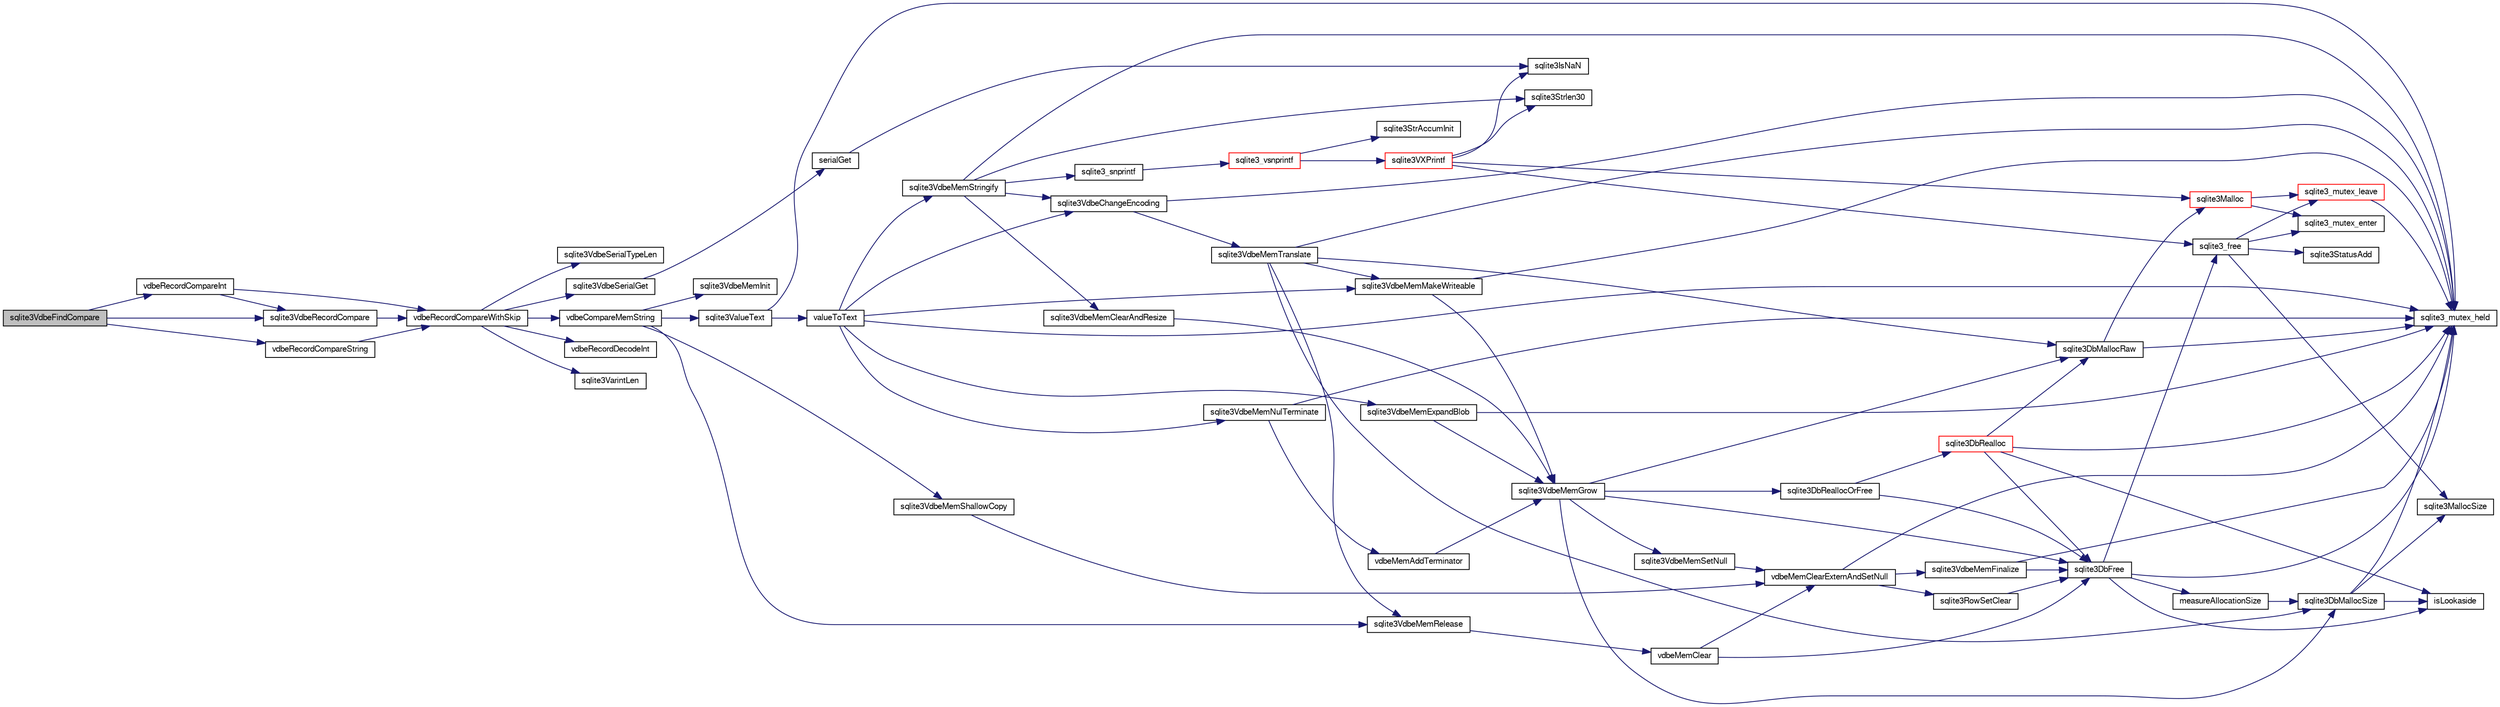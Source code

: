 digraph "sqlite3VdbeFindCompare"
{
  edge [fontname="FreeSans",fontsize="10",labelfontname="FreeSans",labelfontsize="10"];
  node [fontname="FreeSans",fontsize="10",shape=record];
  rankdir="LR";
  Node753206 [label="sqlite3VdbeFindCompare",height=0.2,width=0.4,color="black", fillcolor="grey75", style="filled", fontcolor="black"];
  Node753206 -> Node753207 [color="midnightblue",fontsize="10",style="solid",fontname="FreeSans"];
  Node753207 [label="vdbeRecordCompareInt",height=0.2,width=0.4,color="black", fillcolor="white", style="filled",URL="$sqlite3_8c.html#a459104c31aa42ddf98d697d52e21270d"];
  Node753207 -> Node753208 [color="midnightblue",fontsize="10",style="solid",fontname="FreeSans"];
  Node753208 [label="sqlite3VdbeRecordCompare",height=0.2,width=0.4,color="black", fillcolor="white", style="filled",URL="$sqlite3_8c.html#a58c98706c7f8dd49c401c05bfe4932da"];
  Node753208 -> Node753209 [color="midnightblue",fontsize="10",style="solid",fontname="FreeSans"];
  Node753209 [label="vdbeRecordCompareWithSkip",height=0.2,width=0.4,color="black", fillcolor="white", style="filled",URL="$sqlite3_8c.html#a3e4bfdbbc6a8b6120c6df742e0720078"];
  Node753209 -> Node753210 [color="midnightblue",fontsize="10",style="solid",fontname="FreeSans"];
  Node753210 [label="sqlite3VdbeSerialTypeLen",height=0.2,width=0.4,color="black", fillcolor="white", style="filled",URL="$sqlite3_8c.html#ab84b4c97560363d01a6044a954c7d4f4"];
  Node753209 -> Node753211 [color="midnightblue",fontsize="10",style="solid",fontname="FreeSans"];
  Node753211 [label="sqlite3VdbeSerialGet",height=0.2,width=0.4,color="black", fillcolor="white", style="filled",URL="$sqlite3_8c.html#a5b5cd74212a43cf693266f0b9badc469"];
  Node753211 -> Node753212 [color="midnightblue",fontsize="10",style="solid",fontname="FreeSans"];
  Node753212 [label="serialGet",height=0.2,width=0.4,color="black", fillcolor="white", style="filled",URL="$sqlite3_8c.html#a07f82bd181d15c1e1ba90a79c78dfd37"];
  Node753212 -> Node753213 [color="midnightblue",fontsize="10",style="solid",fontname="FreeSans"];
  Node753213 [label="sqlite3IsNaN",height=0.2,width=0.4,color="black", fillcolor="white", style="filled",URL="$sqlite3_8c.html#aed4d78203877c3486765ccbc7feebb50"];
  Node753209 -> Node753214 [color="midnightblue",fontsize="10",style="solid",fontname="FreeSans"];
  Node753214 [label="vdbeRecordDecodeInt",height=0.2,width=0.4,color="black", fillcolor="white", style="filled",URL="$sqlite3_8c.html#af43a59469b879fd578e19c0f6f613984"];
  Node753209 -> Node753215 [color="midnightblue",fontsize="10",style="solid",fontname="FreeSans"];
  Node753215 [label="vdbeCompareMemString",height=0.2,width=0.4,color="black", fillcolor="white", style="filled",URL="$sqlite3_8c.html#afc618ccf0c8dc5c4de68c35c8b1613c1"];
  Node753215 -> Node753216 [color="midnightblue",fontsize="10",style="solid",fontname="FreeSans"];
  Node753216 [label="sqlite3VdbeMemInit",height=0.2,width=0.4,color="black", fillcolor="white", style="filled",URL="$sqlite3_8c.html#a71744ecf3bbf078600c527fa96ef3360"];
  Node753215 -> Node753217 [color="midnightblue",fontsize="10",style="solid",fontname="FreeSans"];
  Node753217 [label="sqlite3VdbeMemShallowCopy",height=0.2,width=0.4,color="black", fillcolor="white", style="filled",URL="$sqlite3_8c.html#a507287d895706c681ed352775e726f6a"];
  Node753217 -> Node753218 [color="midnightblue",fontsize="10",style="solid",fontname="FreeSans"];
  Node753218 [label="vdbeMemClearExternAndSetNull",height=0.2,width=0.4,color="black", fillcolor="white", style="filled",URL="$sqlite3_8c.html#a29c41a360fb0e86b817777daf061230c"];
  Node753218 -> Node753219 [color="midnightblue",fontsize="10",style="solid",fontname="FreeSans"];
  Node753219 [label="sqlite3_mutex_held",height=0.2,width=0.4,color="black", fillcolor="white", style="filled",URL="$sqlite3_8c.html#acf77da68932b6bc163c5e68547ecc3e7"];
  Node753218 -> Node753220 [color="midnightblue",fontsize="10",style="solid",fontname="FreeSans"];
  Node753220 [label="sqlite3VdbeMemFinalize",height=0.2,width=0.4,color="black", fillcolor="white", style="filled",URL="$sqlite3_8c.html#a2568220f48ddef81b1c43e401042d9d2"];
  Node753220 -> Node753219 [color="midnightblue",fontsize="10",style="solid",fontname="FreeSans"];
  Node753220 -> Node753221 [color="midnightblue",fontsize="10",style="solid",fontname="FreeSans"];
  Node753221 [label="sqlite3DbFree",height=0.2,width=0.4,color="black", fillcolor="white", style="filled",URL="$sqlite3_8c.html#ac70ab821a6607b4a1b909582dc37a069"];
  Node753221 -> Node753219 [color="midnightblue",fontsize="10",style="solid",fontname="FreeSans"];
  Node753221 -> Node753222 [color="midnightblue",fontsize="10",style="solid",fontname="FreeSans"];
  Node753222 [label="measureAllocationSize",height=0.2,width=0.4,color="black", fillcolor="white", style="filled",URL="$sqlite3_8c.html#a45731e644a22fdb756e2b6337224217a"];
  Node753222 -> Node753223 [color="midnightblue",fontsize="10",style="solid",fontname="FreeSans"];
  Node753223 [label="sqlite3DbMallocSize",height=0.2,width=0.4,color="black", fillcolor="white", style="filled",URL="$sqlite3_8c.html#aa397e5a8a03495203a0767abf0a71f86"];
  Node753223 -> Node753224 [color="midnightblue",fontsize="10",style="solid",fontname="FreeSans"];
  Node753224 [label="sqlite3MallocSize",height=0.2,width=0.4,color="black", fillcolor="white", style="filled",URL="$sqlite3_8c.html#acf5d2a5f35270bafb050bd2def576955"];
  Node753223 -> Node753219 [color="midnightblue",fontsize="10",style="solid",fontname="FreeSans"];
  Node753223 -> Node753225 [color="midnightblue",fontsize="10",style="solid",fontname="FreeSans"];
  Node753225 [label="isLookaside",height=0.2,width=0.4,color="black", fillcolor="white", style="filled",URL="$sqlite3_8c.html#a770fa05ff9717b75e16f4d968a77b897"];
  Node753221 -> Node753225 [color="midnightblue",fontsize="10",style="solid",fontname="FreeSans"];
  Node753221 -> Node753226 [color="midnightblue",fontsize="10",style="solid",fontname="FreeSans"];
  Node753226 [label="sqlite3_free",height=0.2,width=0.4,color="black", fillcolor="white", style="filled",URL="$sqlite3_8c.html#a6552349e36a8a691af5487999ab09519"];
  Node753226 -> Node753227 [color="midnightblue",fontsize="10",style="solid",fontname="FreeSans"];
  Node753227 [label="sqlite3_mutex_enter",height=0.2,width=0.4,color="black", fillcolor="white", style="filled",URL="$sqlite3_8c.html#a1c12cde690bd89f104de5cbad12a6bf5"];
  Node753226 -> Node753228 [color="midnightblue",fontsize="10",style="solid",fontname="FreeSans"];
  Node753228 [label="sqlite3StatusAdd",height=0.2,width=0.4,color="black", fillcolor="white", style="filled",URL="$sqlite3_8c.html#afa029f93586aeab4cc85360905dae9cd"];
  Node753226 -> Node753224 [color="midnightblue",fontsize="10",style="solid",fontname="FreeSans"];
  Node753226 -> Node753229 [color="midnightblue",fontsize="10",style="solid",fontname="FreeSans"];
  Node753229 [label="sqlite3_mutex_leave",height=0.2,width=0.4,color="red", fillcolor="white", style="filled",URL="$sqlite3_8c.html#a5838d235601dbd3c1fa993555c6bcc93"];
  Node753229 -> Node753219 [color="midnightblue",fontsize="10",style="solid",fontname="FreeSans"];
  Node753218 -> Node753231 [color="midnightblue",fontsize="10",style="solid",fontname="FreeSans"];
  Node753231 [label="sqlite3RowSetClear",height=0.2,width=0.4,color="black", fillcolor="white", style="filled",URL="$sqlite3_8c.html#ae153de0cd969511a607e26deeca80342"];
  Node753231 -> Node753221 [color="midnightblue",fontsize="10",style="solid",fontname="FreeSans"];
  Node753215 -> Node753232 [color="midnightblue",fontsize="10",style="solid",fontname="FreeSans"];
  Node753232 [label="sqlite3ValueText",height=0.2,width=0.4,color="black", fillcolor="white", style="filled",URL="$sqlite3_8c.html#ad567a94e52d1adf81f4857fdba00a59b"];
  Node753232 -> Node753219 [color="midnightblue",fontsize="10",style="solid",fontname="FreeSans"];
  Node753232 -> Node753233 [color="midnightblue",fontsize="10",style="solid",fontname="FreeSans"];
  Node753233 [label="valueToText",height=0.2,width=0.4,color="black", fillcolor="white", style="filled",URL="$sqlite3_8c.html#abded1c4848e5c5901949c02af499044c"];
  Node753233 -> Node753219 [color="midnightblue",fontsize="10",style="solid",fontname="FreeSans"];
  Node753233 -> Node753234 [color="midnightblue",fontsize="10",style="solid",fontname="FreeSans"];
  Node753234 [label="sqlite3VdbeMemExpandBlob",height=0.2,width=0.4,color="black", fillcolor="white", style="filled",URL="$sqlite3_8c.html#afa1d06c05f058623f190c05aac4a5c7c"];
  Node753234 -> Node753219 [color="midnightblue",fontsize="10",style="solid",fontname="FreeSans"];
  Node753234 -> Node753235 [color="midnightblue",fontsize="10",style="solid",fontname="FreeSans"];
  Node753235 [label="sqlite3VdbeMemGrow",height=0.2,width=0.4,color="black", fillcolor="white", style="filled",URL="$sqlite3_8c.html#aba753c9690ae0ba31b5100945cf29447"];
  Node753235 -> Node753223 [color="midnightblue",fontsize="10",style="solid",fontname="FreeSans"];
  Node753235 -> Node753236 [color="midnightblue",fontsize="10",style="solid",fontname="FreeSans"];
  Node753236 [label="sqlite3DbReallocOrFree",height=0.2,width=0.4,color="black", fillcolor="white", style="filled",URL="$sqlite3_8c.html#a532a9fd62eeb46b61885a0fff075231c"];
  Node753236 -> Node753237 [color="midnightblue",fontsize="10",style="solid",fontname="FreeSans"];
  Node753237 [label="sqlite3DbRealloc",height=0.2,width=0.4,color="red", fillcolor="white", style="filled",URL="$sqlite3_8c.html#ae028f4902a9d29bcaf310ff289ee87dc"];
  Node753237 -> Node753219 [color="midnightblue",fontsize="10",style="solid",fontname="FreeSans"];
  Node753237 -> Node753238 [color="midnightblue",fontsize="10",style="solid",fontname="FreeSans"];
  Node753238 [label="sqlite3DbMallocRaw",height=0.2,width=0.4,color="black", fillcolor="white", style="filled",URL="$sqlite3_8c.html#abbe8be0cf7175e11ddc3e2218fad924e"];
  Node753238 -> Node753219 [color="midnightblue",fontsize="10",style="solid",fontname="FreeSans"];
  Node753238 -> Node753239 [color="midnightblue",fontsize="10",style="solid",fontname="FreeSans"];
  Node753239 [label="sqlite3Malloc",height=0.2,width=0.4,color="red", fillcolor="white", style="filled",URL="$sqlite3_8c.html#a361a2eaa846b1885f123abe46f5d8b2b"];
  Node753239 -> Node753227 [color="midnightblue",fontsize="10",style="solid",fontname="FreeSans"];
  Node753239 -> Node753229 [color="midnightblue",fontsize="10",style="solid",fontname="FreeSans"];
  Node753237 -> Node753225 [color="midnightblue",fontsize="10",style="solid",fontname="FreeSans"];
  Node753237 -> Node753221 [color="midnightblue",fontsize="10",style="solid",fontname="FreeSans"];
  Node753236 -> Node753221 [color="midnightblue",fontsize="10",style="solid",fontname="FreeSans"];
  Node753235 -> Node753221 [color="midnightblue",fontsize="10",style="solid",fontname="FreeSans"];
  Node753235 -> Node753238 [color="midnightblue",fontsize="10",style="solid",fontname="FreeSans"];
  Node753235 -> Node753341 [color="midnightblue",fontsize="10",style="solid",fontname="FreeSans"];
  Node753341 [label="sqlite3VdbeMemSetNull",height=0.2,width=0.4,color="black", fillcolor="white", style="filled",URL="$sqlite3_8c.html#ae01092c23aebaf8a3ebdf3954609b410"];
  Node753341 -> Node753218 [color="midnightblue",fontsize="10",style="solid",fontname="FreeSans"];
  Node753233 -> Node753491 [color="midnightblue",fontsize="10",style="solid",fontname="FreeSans"];
  Node753491 [label="sqlite3VdbeChangeEncoding",height=0.2,width=0.4,color="black", fillcolor="white", style="filled",URL="$sqlite3_8c.html#aa7cf8e488bf8cf9ec18528f52a40de31"];
  Node753491 -> Node753219 [color="midnightblue",fontsize="10",style="solid",fontname="FreeSans"];
  Node753491 -> Node753492 [color="midnightblue",fontsize="10",style="solid",fontname="FreeSans"];
  Node753492 [label="sqlite3VdbeMemTranslate",height=0.2,width=0.4,color="black", fillcolor="white", style="filled",URL="$sqlite3_8c.html#adc5f07459f00d96ec7591be255d029f5"];
  Node753492 -> Node753219 [color="midnightblue",fontsize="10",style="solid",fontname="FreeSans"];
  Node753492 -> Node753346 [color="midnightblue",fontsize="10",style="solid",fontname="FreeSans"];
  Node753346 [label="sqlite3VdbeMemMakeWriteable",height=0.2,width=0.4,color="black", fillcolor="white", style="filled",URL="$sqlite3_8c.html#afabdd8032205a36c69ad191c6bbb6a34"];
  Node753346 -> Node753219 [color="midnightblue",fontsize="10",style="solid",fontname="FreeSans"];
  Node753346 -> Node753235 [color="midnightblue",fontsize="10",style="solid",fontname="FreeSans"];
  Node753492 -> Node753238 [color="midnightblue",fontsize="10",style="solid",fontname="FreeSans"];
  Node753492 -> Node753343 [color="midnightblue",fontsize="10",style="solid",fontname="FreeSans"];
  Node753343 [label="sqlite3VdbeMemRelease",height=0.2,width=0.4,color="black", fillcolor="white", style="filled",URL="$sqlite3_8c.html#a90606361dbeba88159fd6ff03fcc10cc"];
  Node753343 -> Node753344 [color="midnightblue",fontsize="10",style="solid",fontname="FreeSans"];
  Node753344 [label="vdbeMemClear",height=0.2,width=0.4,color="black", fillcolor="white", style="filled",URL="$sqlite3_8c.html#a489eef6e55ad0dadf67578726b935d12"];
  Node753344 -> Node753218 [color="midnightblue",fontsize="10",style="solid",fontname="FreeSans"];
  Node753344 -> Node753221 [color="midnightblue",fontsize="10",style="solid",fontname="FreeSans"];
  Node753492 -> Node753223 [color="midnightblue",fontsize="10",style="solid",fontname="FreeSans"];
  Node753233 -> Node753346 [color="midnightblue",fontsize="10",style="solid",fontname="FreeSans"];
  Node753233 -> Node753493 [color="midnightblue",fontsize="10",style="solid",fontname="FreeSans"];
  Node753493 [label="sqlite3VdbeMemNulTerminate",height=0.2,width=0.4,color="black", fillcolor="white", style="filled",URL="$sqlite3_8c.html#ad72ffa8a87fad7797ceeca0682df6aa3"];
  Node753493 -> Node753219 [color="midnightblue",fontsize="10",style="solid",fontname="FreeSans"];
  Node753493 -> Node753494 [color="midnightblue",fontsize="10",style="solid",fontname="FreeSans"];
  Node753494 [label="vdbeMemAddTerminator",height=0.2,width=0.4,color="black", fillcolor="white", style="filled",URL="$sqlite3_8c.html#a01c7c7c70bf090b2882bce28aa35c4c9"];
  Node753494 -> Node753235 [color="midnightblue",fontsize="10",style="solid",fontname="FreeSans"];
  Node753233 -> Node753495 [color="midnightblue",fontsize="10",style="solid",fontname="FreeSans"];
  Node753495 [label="sqlite3VdbeMemStringify",height=0.2,width=0.4,color="black", fillcolor="white", style="filled",URL="$sqlite3_8c.html#aaf8a4e6bd1059297d279570e30b7680a"];
  Node753495 -> Node753219 [color="midnightblue",fontsize="10",style="solid",fontname="FreeSans"];
  Node753495 -> Node753342 [color="midnightblue",fontsize="10",style="solid",fontname="FreeSans"];
  Node753342 [label="sqlite3VdbeMemClearAndResize",height=0.2,width=0.4,color="black", fillcolor="white", style="filled",URL="$sqlite3_8c.html#add082be4aa46084ecdf023cfac898231"];
  Node753342 -> Node753235 [color="midnightblue",fontsize="10",style="solid",fontname="FreeSans"];
  Node753495 -> Node753409 [color="midnightblue",fontsize="10",style="solid",fontname="FreeSans"];
  Node753409 [label="sqlite3_snprintf",height=0.2,width=0.4,color="black", fillcolor="white", style="filled",URL="$sqlite3_8c.html#aa2695a752e971577f5784122f2013c40"];
  Node753409 -> Node753410 [color="midnightblue",fontsize="10",style="solid",fontname="FreeSans"];
  Node753410 [label="sqlite3_vsnprintf",height=0.2,width=0.4,color="red", fillcolor="white", style="filled",URL="$sqlite3_8c.html#a0862c03aea71d62847e452aa655add42"];
  Node753410 -> Node753270 [color="midnightblue",fontsize="10",style="solid",fontname="FreeSans"];
  Node753270 [label="sqlite3StrAccumInit",height=0.2,width=0.4,color="black", fillcolor="white", style="filled",URL="$sqlite3_8c.html#aabf95e113b9d54d519cd15a56215f560"];
  Node753410 -> Node753271 [color="midnightblue",fontsize="10",style="solid",fontname="FreeSans"];
  Node753271 [label="sqlite3VXPrintf",height=0.2,width=0.4,color="red", fillcolor="white", style="filled",URL="$sqlite3_8c.html#a63c25806c9bd4a2b76f9a0eb232c6bde"];
  Node753271 -> Node753239 [color="midnightblue",fontsize="10",style="solid",fontname="FreeSans"];
  Node753271 -> Node753213 [color="midnightblue",fontsize="10",style="solid",fontname="FreeSans"];
  Node753271 -> Node753289 [color="midnightblue",fontsize="10",style="solid",fontname="FreeSans"];
  Node753289 [label="sqlite3Strlen30",height=0.2,width=0.4,color="black", fillcolor="white", style="filled",URL="$sqlite3_8c.html#a3dcd80ba41f1a308193dee74857b62a7"];
  Node753271 -> Node753226 [color="midnightblue",fontsize="10",style="solid",fontname="FreeSans"];
  Node753495 -> Node753289 [color="midnightblue",fontsize="10",style="solid",fontname="FreeSans"];
  Node753495 -> Node753491 [color="midnightblue",fontsize="10",style="solid",fontname="FreeSans"];
  Node753215 -> Node753343 [color="midnightblue",fontsize="10",style="solid",fontname="FreeSans"];
  Node753209 -> Node753496 [color="midnightblue",fontsize="10",style="solid",fontname="FreeSans"];
  Node753496 [label="sqlite3VarintLen",height=0.2,width=0.4,color="black", fillcolor="white", style="filled",URL="$sqlite3_8c.html#a7ef2f973d52f5d21b856d4bed6bb1fec"];
  Node753207 -> Node753209 [color="midnightblue",fontsize="10",style="solid",fontname="FreeSans"];
  Node753206 -> Node753497 [color="midnightblue",fontsize="10",style="solid",fontname="FreeSans"];
  Node753497 [label="vdbeRecordCompareString",height=0.2,width=0.4,color="black", fillcolor="white", style="filled",URL="$sqlite3_8c.html#af821a18a0284c3656bc001223fae440b"];
  Node753497 -> Node753209 [color="midnightblue",fontsize="10",style="solid",fontname="FreeSans"];
  Node753206 -> Node753208 [color="midnightblue",fontsize="10",style="solid",fontname="FreeSans"];
}
